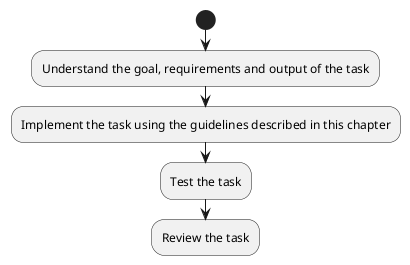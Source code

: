 @startuml

start

:Understand the goal, requirements and output of the task;

:Implement the task using the guidelines described in this chapter;

:Test the task;

:Review the task;

@enduml
